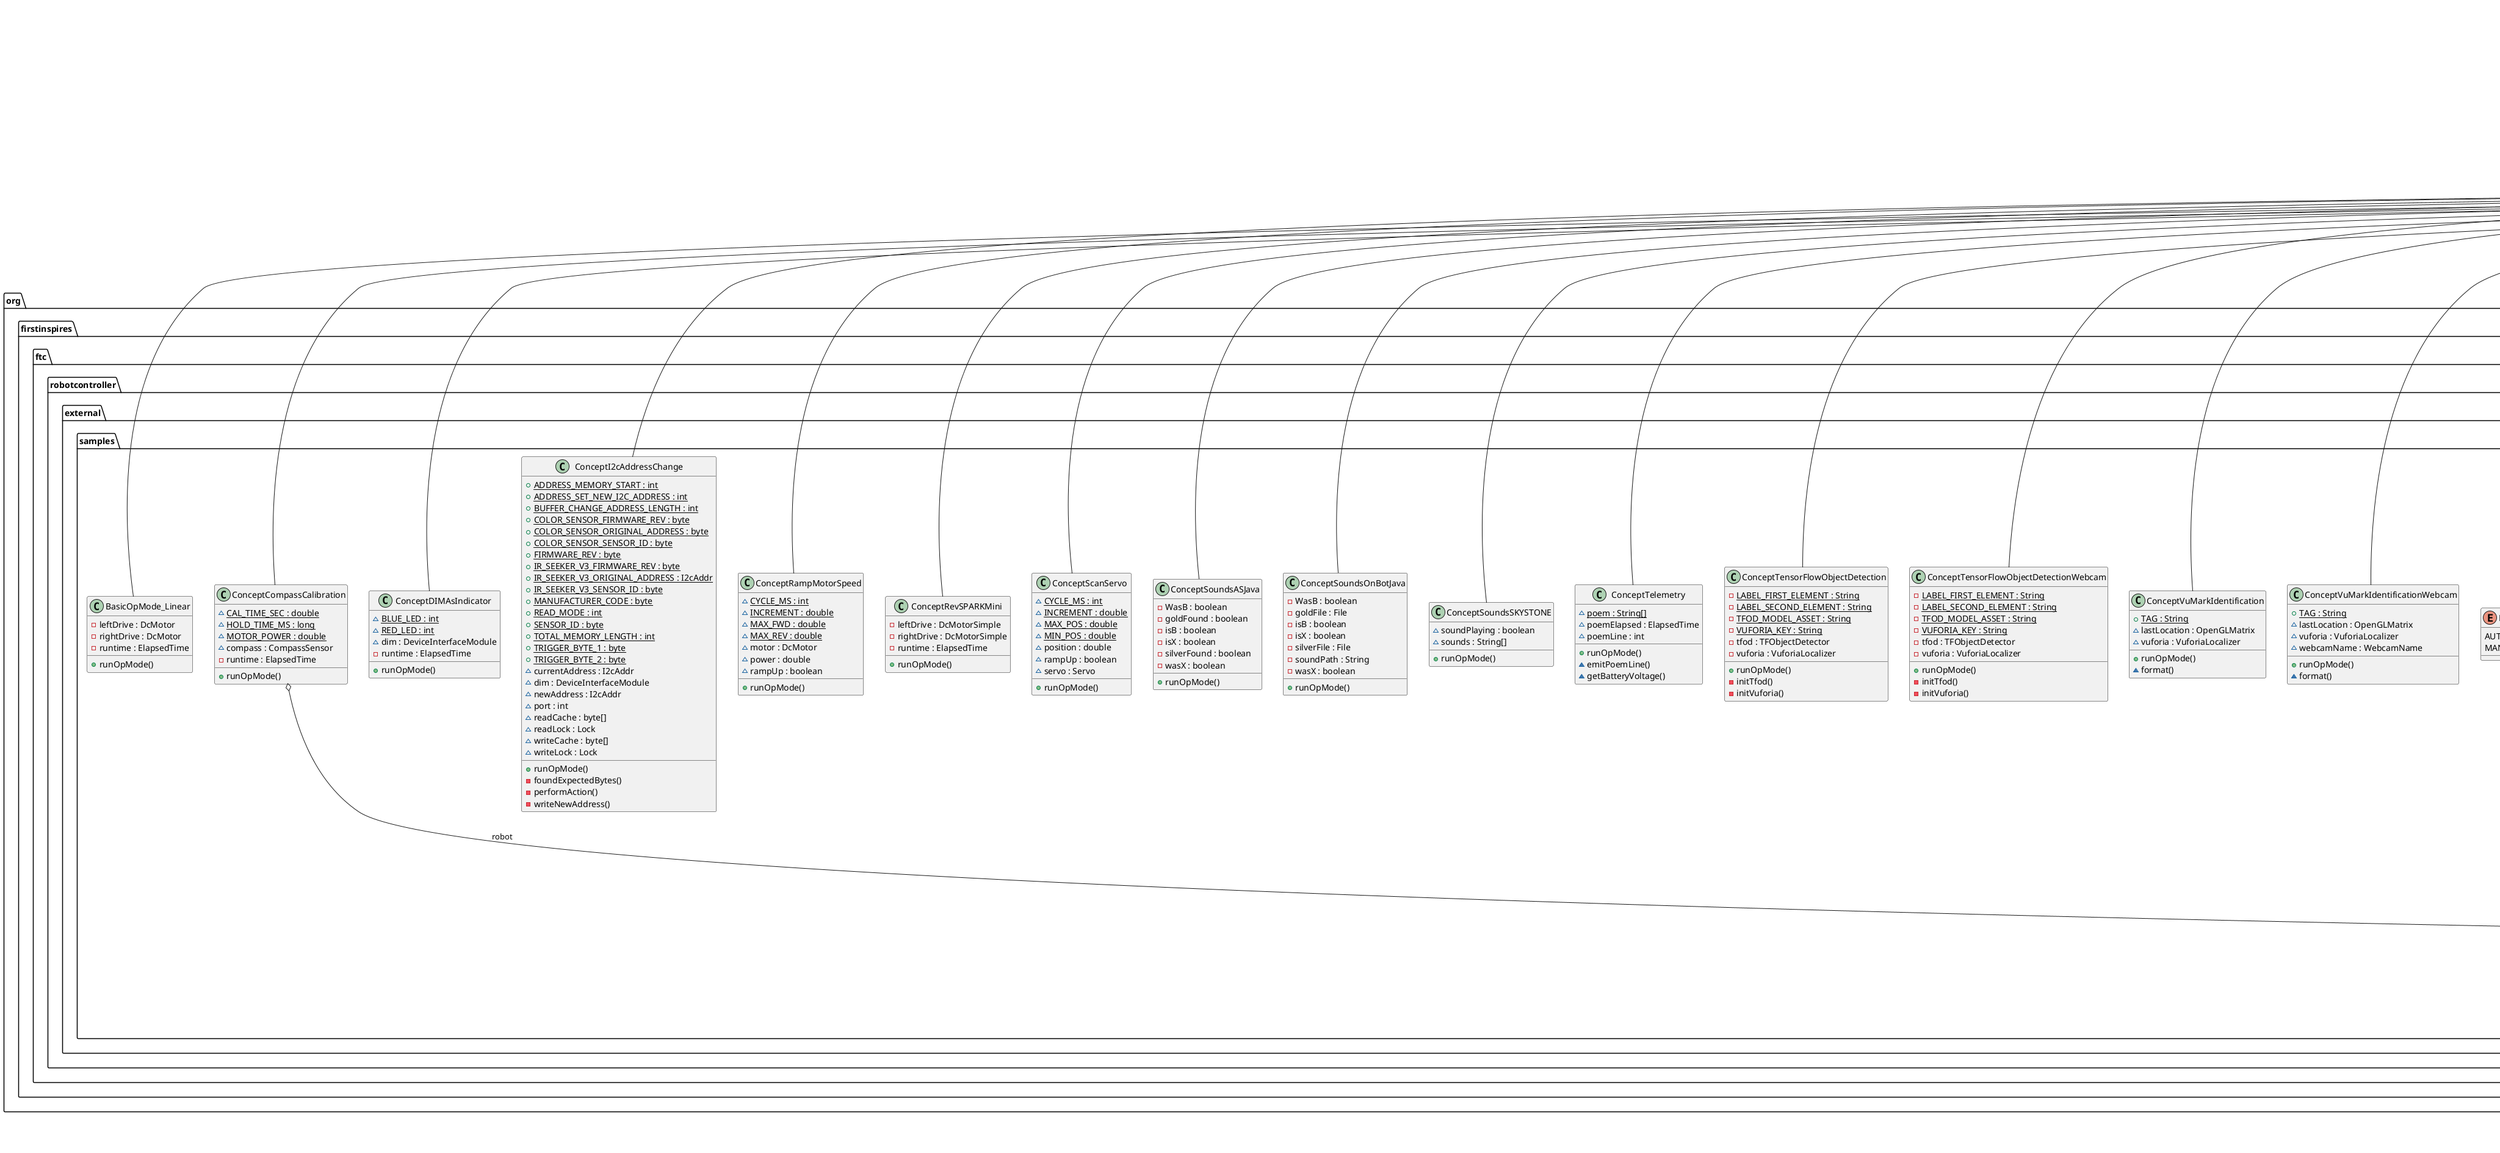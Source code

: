 @startuml

title __SAMPLES's Class Diagram__\n

  namespace org.firstinspires.ftc.robotcontroller.external.samples {
    class org.firstinspires.ftc.robotcontroller.external.samples.BasicOpMode_Iterative {
        - leftDrive : DcMotor
        - rightDrive : DcMotor
        - runtime : ElapsedTime
        + init()
        + init_loop()
        + loop()
        + start()
        + stop()
    }
  }
  

  namespace org.firstinspires.ftc.robotcontroller.external.samples {
    class org.firstinspires.ftc.robotcontroller.external.samples.BasicOpMode_Linear {
        - leftDrive : DcMotor
        - rightDrive : DcMotor
        - runtime : ElapsedTime
        + runOpMode()
    }
  }
  

  namespace org.firstinspires.ftc.robotcontroller.external.samples {
    class org.firstinspires.ftc.robotcontroller.external.samples.ConceptCompassCalibration {
        {static} ~ CAL_TIME_SEC : double
        {static} ~ HOLD_TIME_MS : long
        {static} ~ MOTOR_POWER : double
        ~ compass : CompassSensor
        - runtime : ElapsedTime
        + runOpMode()
    }
  }
  

  namespace org.firstinspires.ftc.robotcontroller.external.samples {
    class org.firstinspires.ftc.robotcontroller.external.samples.ConceptDIMAsIndicator {
        {static} ~ BLUE_LED : int
        {static} ~ RED_LED : int
        ~ dim : DeviceInterfaceModule
        - runtime : ElapsedTime
        + runOpMode()
    }
  }
  

  namespace org.firstinspires.ftc.robotcontroller.external.samples {
    class org.firstinspires.ftc.robotcontroller.external.samples.ConceptI2cAddressChange {
        {static} + ADDRESS_MEMORY_START : int
        {static} + ADDRESS_SET_NEW_I2C_ADDRESS : int
        {static} + BUFFER_CHANGE_ADDRESS_LENGTH : int
        {static} + COLOR_SENSOR_FIRMWARE_REV : byte
        {static} + COLOR_SENSOR_ORIGINAL_ADDRESS : byte
        {static} + COLOR_SENSOR_SENSOR_ID : byte
        {static} + FIRMWARE_REV : byte
        {static} + IR_SEEKER_V3_FIRMWARE_REV : byte
        {static} + IR_SEEKER_V3_ORIGINAL_ADDRESS : I2cAddr
        {static} + IR_SEEKER_V3_SENSOR_ID : byte
        {static} + MANUFACTURER_CODE : byte
        {static} + READ_MODE : int
        {static} + SENSOR_ID : byte
        {static} + TOTAL_MEMORY_LENGTH : int
        {static} + TRIGGER_BYTE_1 : byte
        {static} + TRIGGER_BYTE_2 : byte
        ~ currentAddress : I2cAddr
        ~ dim : DeviceInterfaceModule
        ~ newAddress : I2cAddr
        ~ port : int
        ~ readCache : byte[]
        ~ readLock : Lock
        ~ writeCache : byte[]
        ~ writeLock : Lock
        + runOpMode()
        - foundExpectedBytes()
        - performAction()
        - writeNewAddress()
    }
  }
  

  namespace org.firstinspires.ftc.robotcontroller.external.samples {
    class org.firstinspires.ftc.robotcontroller.external.samples.ConceptNullOp {
        - runtime : ElapsedTime
        + init()
        + init_loop()
        + loop()
        + start()
    }
  }
  

  namespace org.firstinspires.ftc.robotcontroller.external.samples {
    class org.firstinspires.ftc.robotcontroller.external.samples.ConceptRampMotorSpeed {
        {static} ~ CYCLE_MS : int
        {static} ~ INCREMENT : double
        {static} ~ MAX_FWD : double
        {static} ~ MAX_REV : double
        ~ motor : DcMotor
        ~ power : double
        ~ rampUp : boolean
        + runOpMode()
    }
  }
  

  namespace org.firstinspires.ftc.robotcontroller.external.samples {
    class org.firstinspires.ftc.robotcontroller.external.samples.ConceptRevSPARKMini {
        - leftDrive : DcMotorSimple
        - rightDrive : DcMotorSimple
        - runtime : ElapsedTime
        + runOpMode()
    }
  }
  

  namespace org.firstinspires.ftc.robotcontroller.external.samples {
    class org.firstinspires.ftc.robotcontroller.external.samples.ConceptScanServo {
        {static} ~ CYCLE_MS : int
        {static} ~ INCREMENT : double
        {static} ~ MAX_POS : double
        {static} ~ MIN_POS : double
        ~ position : double
        ~ rampUp : boolean
        ~ servo : Servo
        + runOpMode()
    }
  }
  

  namespace org.firstinspires.ftc.robotcontroller.external.samples {
    class org.firstinspires.ftc.robotcontroller.external.samples.ConceptSoundsASJava {
        - WasB : boolean
        - goldFound : boolean
        - isB : boolean
        - isX : boolean
        - silverFound : boolean
        - wasX : boolean
        + runOpMode()
    }
  }
  

  namespace org.firstinspires.ftc.robotcontroller.external.samples {
    class org.firstinspires.ftc.robotcontroller.external.samples.ConceptSoundsOnBotJava {
        - WasB : boolean
        - goldFile : File
        - isB : boolean
        - isX : boolean
        - silverFile : File
        - soundPath : String
        - wasX : boolean
        + runOpMode()
    }
  }
  

  namespace org.firstinspires.ftc.robotcontroller.external.samples {
    class org.firstinspires.ftc.robotcontroller.external.samples.ConceptSoundsSKYSTONE {
        ~ soundPlaying : boolean
        ~ sounds : String[]
        + runOpMode()
    }
  }
  

  namespace org.firstinspires.ftc.robotcontroller.external.samples {
    class org.firstinspires.ftc.robotcontroller.external.samples.ConceptTelemetry {
        {static} ~ poem : String[]
        ~ poemElapsed : ElapsedTime
        ~ poemLine : int
        + runOpMode()
        ~ emitPoemLine()
        ~ getBatteryVoltage()
    }
  }
  

  namespace org.firstinspires.ftc.robotcontroller.external.samples {
    class org.firstinspires.ftc.robotcontroller.external.samples.ConceptTensorFlowObjectDetection {
        {static} - LABEL_FIRST_ELEMENT : String
        {static} - LABEL_SECOND_ELEMENT : String
        {static} - TFOD_MODEL_ASSET : String
        {static} - VUFORIA_KEY : String
        - tfod : TFObjectDetector
        - vuforia : VuforiaLocalizer
        + runOpMode()
        - initTfod()
        - initVuforia()
    }
  }
  

  namespace org.firstinspires.ftc.robotcontroller.external.samples {
    class org.firstinspires.ftc.robotcontroller.external.samples.ConceptTensorFlowObjectDetectionWebcam {
        {static} - LABEL_FIRST_ELEMENT : String
        {static} - LABEL_SECOND_ELEMENT : String
        {static} - TFOD_MODEL_ASSET : String
        {static} - VUFORIA_KEY : String
        - tfod : TFObjectDetector
        - vuforia : VuforiaLocalizer
        + runOpMode()
        - initTfod()
        - initVuforia()
    }
  }
  

  namespace org.firstinspires.ftc.robotcontroller.external.samples {
    class org.firstinspires.ftc.robotcontroller.external.samples.ConceptVuMarkIdentification {
        {static} + TAG : String
        ~ lastLocation : OpenGLMatrix
        ~ vuforia : VuforiaLocalizer
        + runOpMode()
        ~ format()
    }
  }
  

  namespace org.firstinspires.ftc.robotcontroller.external.samples {
    class org.firstinspires.ftc.robotcontroller.external.samples.ConceptVuMarkIdentificationWebcam {
        {static} + TAG : String
        ~ lastLocation : OpenGLMatrix
        ~ vuforia : VuforiaLocalizer
        ~ webcamName : WebcamName
        + runOpMode()
        ~ format()
    }
  }
  

  namespace org.firstinspires.ftc.robotcontroller.external.samples {
    class org.firstinspires.ftc.robotcontroller.external.samples.ConceptVuforiaNavigation {
        {static} + TAG : String
        ~ lastLocation : OpenGLMatrix
        ~ vuforia : VuforiaLocalizer
        + runOpMode()
        ~ format()
    }
  }
  

  namespace org.firstinspires.ftc.robotcontroller.external.samples {
    class org.firstinspires.ftc.robotcontroller.external.samples.ConceptVuforiaNavigationWebcam {
        {static} + TAG : String
        ~ captureCounter : int
        ~ captureDirectory : File
        ~ lastLocation : OpenGLMatrix
        ~ vuforia : VuforiaLocalizer
        ~ webcamName : WebcamName
        + runOpMode()
        ~ captureFrameToFile()
        ~ format()
    }
  }
  

  namespace org.firstinspires.ftc.robotcontroller.external.samples {
    class org.firstinspires.ftc.robotcontroller.external.samples.ConceptVuforiaSkyStoneNavigation {
        {static} - CAMERA_CHOICE : CameraDirection
        {static} - PHONE_IS_PORTRAIT : boolean
        {static} - VUFORIA_KEY : String
        {static} - bridgeRotY : float
        {static} - bridgeRotZ : float
        {static} - bridgeX : float
        {static} - bridgeY : float
        {static} - bridgeZ : float
        {static} - halfField : float
        - lastLocation : OpenGLMatrix
        {static} - mmPerInch : float
        {static} - mmTargetHeight : float
        - phoneXRotate : float
        - phoneYRotate : float
        - phoneZRotate : float
        {static} - quadField : float
        {static} - stoneZ : float
        - targetVisible : boolean
        - vuforia : VuforiaLocalizer
        + runOpMode()
    }
  }
  

  namespace org.firstinspires.ftc.robotcontroller.external.samples {
    class org.firstinspires.ftc.robotcontroller.external.samples.ConceptVuforiaSkyStoneNavigationWebcam {
        ~ webcamName : WebcamName
        {static} - CAMERA_CHOICE : CameraDirection
        {static} - PHONE_IS_PORTRAIT : boolean
        {static} - VUFORIA_KEY : String
        {static} - bridgeRotY : float
        {static} - bridgeRotZ : float
        {static} - bridgeX : float
        {static} - bridgeY : float
        {static} - bridgeZ : float
        {static} - halfField : float
        - lastLocation : OpenGLMatrix
        {static} - mmPerInch : float
        {static} - mmTargetHeight : float
        - phoneXRotate : float
        - phoneYRotate : float
        - phoneZRotate : float
        {static} - quadField : float
        {static} - stoneZ : float
        - targetVisible : boolean
        - vuforia : VuforiaLocalizer
        + runOpMode()
    }
  }
  

  namespace org.firstinspires.ftc.robotcontroller.external.samples {
    class org.firstinspires.ftc.robotcontroller.external.samples.HardwarePushbot {
        {static} + ARM_DOWN_POWER : double
        {static} + ARM_UP_POWER : double
        {static} + MID_SERVO : double
        + leftArm : DcMotor
        + leftClaw : Servo
        + leftDrive : DcMotor
        + rightClaw : Servo
        + rightDrive : DcMotor
        ~ hwMap : HardwareMap
        - period : ElapsedTime
        + HardwarePushbot()
        + init()
    }
  }
  

  namespace org.firstinspires.ftc.robotcontroller.external.samples {
    class org.firstinspires.ftc.robotcontroller.external.samples.PushbotAutoDriveByEncoder_Linear {
        {static} ~ COUNTS_PER_INCH : double
        {static} ~ COUNTS_PER_MOTOR_REV : double
        {static} ~ DRIVE_GEAR_REDUCTION : double
        {static} ~ DRIVE_SPEED : double
        {static} ~ TURN_SPEED : double
        {static} ~ WHEEL_DIAMETER_INCHES : double
        - runtime : ElapsedTime
        + encoderDrive()
        + runOpMode()
    }
  }
  

  namespace org.firstinspires.ftc.robotcontroller.external.samples {
    class org.firstinspires.ftc.robotcontroller.external.samples.PushbotAutoDriveByGyro_Linear {
        {static} ~ COUNTS_PER_INCH : double
        {static} ~ COUNTS_PER_MOTOR_REV : double
        {static} ~ DRIVE_GEAR_REDUCTION : double
        {static} ~ DRIVE_SPEED : double
        {static} ~ HEADING_THRESHOLD : double
        {static} ~ P_DRIVE_COEFF : double
        {static} ~ P_TURN_COEFF : double
        {static} ~ TURN_SPEED : double
        {static} ~ WHEEL_DIAMETER_INCHES : double
        ~ gyro : ModernRoboticsI2cGyro
        + getError()
        + getSteer()
        + gyroDrive()
        + gyroHold()
        + gyroTurn()
        + runOpMode()
        ~ onHeading()
    }
  }
  

  namespace org.firstinspires.ftc.robotcontroller.external.samples {
    class org.firstinspires.ftc.robotcontroller.external.samples.PushbotAutoDriveByTime_Linear {
        {static} ~ FORWARD_SPEED : double
        {static} ~ TURN_SPEED : double
        - runtime : ElapsedTime
        + runOpMode()
    }
  }
  

  namespace org.firstinspires.ftc.robotcontroller.external.samples {
    class org.firstinspires.ftc.robotcontroller.external.samples.PushbotAutoDriveToLine_Linear {
        {static} ~ APPROACH_SPEED : double
        {static} ~ WHITE_THRESHOLD : double
        ~ lightSensor : LightSensor
        + runOpMode()
    }
  }
  

  namespace org.firstinspires.ftc.robotcontroller.external.samples {
    class org.firstinspires.ftc.robotcontroller.external.samples.PushbotTeleopPOV_Linear {
        ~ CLAW_SPEED : double
        ~ clawOffset : double
        + runOpMode()
    }
  }
  

  namespace org.firstinspires.ftc.robotcontroller.external.samples {
    class org.firstinspires.ftc.robotcontroller.external.samples.PushbotTeleopTank_Iterative {
        ~ CLAW_SPEED : double
        ~ clawOffset : double
        + init()
        + init_loop()
        + loop()
        + start()
        + stop()
    }
  }
  

  namespace org.firstinspires.ftc.robotcontroller.external.samples {
    class org.firstinspires.ftc.robotcontroller.external.samples.SampleRevBlinkinLedDriver {
        ~ blinkinLedDriver : RevBlinkinLedDriver
        ~ display : Item
        ~ gamepadRateLimit : Deadline
        ~ ledCycleDeadline : Deadline
        ~ pattern : BlinkinPattern
        ~ patternName : Item
        {static} - GAMEPAD_LOCKOUT : int
        {static} - LED_PERIOD : int
        + init()
        + loop()
        # displayPattern()
        # doAutoDisplay()
        # handleGamepad()
        # setDisplayKind()
    }
  }
  

  namespace org.firstinspires.ftc.robotcontroller.external.samples {
    enum DisplayKind {
      AUTO
      MANUAL
    }
  }
  

  namespace org.firstinspires.ftc.robotcontroller.external.samples {
    class org.firstinspires.ftc.robotcontroller.external.samples.SensorAdafruitRGB {
        {static} ~ LED_CHANNEL : int
        ~ cdim : DeviceInterfaceModule
        ~ sensorRGB : ColorSensor
        + runOpMode()
    }
  }
  

  namespace org.firstinspires.ftc.robotcontroller.external.samples {
    class org.firstinspires.ftc.robotcontroller.external.samples.SensorBNO055IMU {
        ~ angles : Orientation
        ~ gravity : Acceleration
        ~ imu : BNO055IMU
        + runOpMode()
        ~ composeTelemetry()
        ~ formatAngle()
        ~ formatDegrees()
    }
  }
  

  namespace org.firstinspires.ftc.robotcontroller.external.samples {
    class org.firstinspires.ftc.robotcontroller.external.samples.SensorBNO055IMUCalibration {
        ~ angles : Orientation
        ~ imu : BNO055IMU
        + runOpMode()
        ~ composeTelemetry()
        ~ formatAngle()
        ~ formatDegrees()
    }
  }
  

  namespace org.firstinspires.ftc.robotcontroller.external.samples {
    class org.firstinspires.ftc.robotcontroller.external.samples.SensorColor {
        ~ colorSensor : NormalizedColorSensor
        ~ relativeLayout : View
        + runOpMode()
        # runSample()
    }
  }
  

  namespace org.firstinspires.ftc.robotcontroller.external.samples {
    class org.firstinspires.ftc.robotcontroller.external.samples.SensorDIO {
        ~ BLUE_LED_CHANNEL : int
        ~ RED_LED_CHANNEL : int
        + runOpMode()
    }
  }
  

  namespace org.firstinspires.ftc.robotcontroller.external.samples {
    class org.firstinspires.ftc.robotcontroller.external.samples.SensorDigitalTouch {
        ~ digitalTouch : DigitalChannel
        + runOpMode()
    }
  }
  

  namespace org.firstinspires.ftc.robotcontroller.external.samples {
    class org.firstinspires.ftc.robotcontroller.external.samples.SensorKLNavxMicro {
        ~ gyro : IntegratingGyroscope
        ~ navxMicro : NavxMicroNavigationSensor
        ~ timer : ElapsedTime
        + runOpMode()
        ~ formatAngle()
        ~ formatDegrees()
        ~ formatRate()
    }
  }
  

  namespace org.firstinspires.ftc.robotcontroller.external.samples {
    class org.firstinspires.ftc.robotcontroller.external.samples.SensorMRColor {
        ~ colorSensor : ColorSensor
        + runOpMode()
    }
  }
  

  namespace org.firstinspires.ftc.robotcontroller.external.samples {
    class org.firstinspires.ftc.robotcontroller.external.samples.SensorMRCompass {
        ~ compass : ModernRoboticsI2cCompassSensor
        ~ timer : ElapsedTime
        + runOpMode()
        # doTelemetry()
    }
  }
  

  namespace org.firstinspires.ftc.robotcontroller.external.samples {
    class org.firstinspires.ftc.robotcontroller.external.samples.SensorMRGyro {
        ~ gyro : IntegratingGyroscope
        ~ modernRoboticsI2cGyro : ModernRoboticsI2cGyro
        ~ timer : ElapsedTime
        + runOpMode()
        ~ formatFloat()
        ~ formatRate()
        ~ formatRaw()
    }
  }
  

  namespace org.firstinspires.ftc.robotcontroller.external.samples {
    class org.firstinspires.ftc.robotcontroller.external.samples.SensorMRIrSeeker {
        + runOpMode()
    }
  }
  

  namespace org.firstinspires.ftc.robotcontroller.external.samples {
    class org.firstinspires.ftc.robotcontroller.external.samples.SensorMROpticalDistance {
        ~ odsSensor : OpticalDistanceSensor
        + runOpMode()
    }
  }
  

  namespace org.firstinspires.ftc.robotcontroller.external.samples {
    class org.firstinspires.ftc.robotcontroller.external.samples.SensorMRRangeSensor {
        ~ rangeSensor : ModernRoboticsI2cRangeSensor
        + runOpMode()
    }
  }
  

  namespace org.firstinspires.ftc.robotcontroller.external.samples {
    class org.firstinspires.ftc.robotcontroller.external.samples.SensorREV2mDistance {
        - sensorRange : DistanceSensor
        + runOpMode()
    }
  }
  

  namespace org.firstinspires.ftc.robotcontroller.external.samples {
    class org.firstinspires.ftc.robotcontroller.external.samples.SensorREVColorDistance {
        ~ sensorColor : ColorSensor
        ~ sensorDistance : DistanceSensor
        + runOpMode()
    }
  }
  

  org.firstinspires.ftc.robotcontroller.external.samples.BasicOpMode_Iterative -up-|> com.qualcomm.robotcore.eventloop.opmode.OpMode
  org.firstinspires.ftc.robotcontroller.external.samples.BasicOpMode_Linear -up-|> com.qualcomm.robotcore.eventloop.opmode.LinearOpMode
  org.firstinspires.ftc.robotcontroller.external.samples.ConceptCompassCalibration -up-|> com.qualcomm.robotcore.eventloop.opmode.LinearOpMode
  org.firstinspires.ftc.robotcontroller.external.samples.ConceptCompassCalibration o-- org.firstinspires.ftc.robotcontroller.external.samples.HardwarePushbot : robot
  org.firstinspires.ftc.robotcontroller.external.samples.ConceptDIMAsIndicator -up-|> com.qualcomm.robotcore.eventloop.opmode.LinearOpMode
  org.firstinspires.ftc.robotcontroller.external.samples.ConceptI2cAddressChange -up-|> com.qualcomm.robotcore.eventloop.opmode.LinearOpMode
  org.firstinspires.ftc.robotcontroller.external.samples.ConceptNullOp -up-|> com.qualcomm.robotcore.eventloop.opmode.OpMode
  org.firstinspires.ftc.robotcontroller.external.samples.ConceptRampMotorSpeed -up-|> com.qualcomm.robotcore.eventloop.opmode.LinearOpMode
  org.firstinspires.ftc.robotcontroller.external.samples.ConceptRevSPARKMini -up-|> com.qualcomm.robotcore.eventloop.opmode.LinearOpMode
  org.firstinspires.ftc.robotcontroller.external.samples.ConceptScanServo -up-|> com.qualcomm.robotcore.eventloop.opmode.LinearOpMode
  org.firstinspires.ftc.robotcontroller.external.samples.ConceptSoundsASJava -up-|> com.qualcomm.robotcore.eventloop.opmode.LinearOpMode
  org.firstinspires.ftc.robotcontroller.external.samples.ConceptSoundsOnBotJava -up-|> com.qualcomm.robotcore.eventloop.opmode.LinearOpMode
  org.firstinspires.ftc.robotcontroller.external.samples.ConceptSoundsSKYSTONE -up-|> com.qualcomm.robotcore.eventloop.opmode.LinearOpMode
  org.firstinspires.ftc.robotcontroller.external.samples.ConceptTelemetry -up-|> com.qualcomm.robotcore.eventloop.opmode.LinearOpMode
  org.firstinspires.ftc.robotcontroller.external.samples.ConceptTensorFlowObjectDetection -up-|> com.qualcomm.robotcore.eventloop.opmode.LinearOpMode
  org.firstinspires.ftc.robotcontroller.external.samples.ConceptTensorFlowObjectDetectionWebcam -up-|> com.qualcomm.robotcore.eventloop.opmode.LinearOpMode
  org.firstinspires.ftc.robotcontroller.external.samples.ConceptVuMarkIdentification -up-|> com.qualcomm.robotcore.eventloop.opmode.LinearOpMode
  org.firstinspires.ftc.robotcontroller.external.samples.ConceptVuMarkIdentificationWebcam -up-|> com.qualcomm.robotcore.eventloop.opmode.LinearOpMode
  org.firstinspires.ftc.robotcontroller.external.samples.ConceptVuforiaNavigation -up-|> com.qualcomm.robotcore.eventloop.opmode.LinearOpMode
  org.firstinspires.ftc.robotcontroller.external.samples.ConceptVuforiaNavigationWebcam -up-|> com.qualcomm.robotcore.eventloop.opmode.LinearOpMode
  org.firstinspires.ftc.robotcontroller.external.samples.ConceptVuforiaSkyStoneNavigation -up-|> com.qualcomm.robotcore.eventloop.opmode.LinearOpMode
  org.firstinspires.ftc.robotcontroller.external.samples.ConceptVuforiaSkyStoneNavigationWebcam -up-|> com.qualcomm.robotcore.eventloop.opmode.LinearOpMode
  org.firstinspires.ftc.robotcontroller.external.samples.PushbotAutoDriveByEncoder_Linear -up-|> com.qualcomm.robotcore.eventloop.opmode.LinearOpMode
  org.firstinspires.ftc.robotcontroller.external.samples.PushbotAutoDriveByEncoder_Linear o-- org.firstinspires.ftc.robotcontroller.external.samples.HardwarePushbot : robot
  org.firstinspires.ftc.robotcontroller.external.samples.PushbotAutoDriveByGyro_Linear -up-|> com.qualcomm.robotcore.eventloop.opmode.LinearOpMode
  org.firstinspires.ftc.robotcontroller.external.samples.PushbotAutoDriveByGyro_Linear o-- org.firstinspires.ftc.robotcontroller.external.samples.HardwarePushbot : robot
  org.firstinspires.ftc.robotcontroller.external.samples.PushbotAutoDriveByTime_Linear -up-|> com.qualcomm.robotcore.eventloop.opmode.LinearOpMode
  org.firstinspires.ftc.robotcontroller.external.samples.PushbotAutoDriveByTime_Linear o-- org.firstinspires.ftc.robotcontroller.external.samples.HardwarePushbot : robot
  org.firstinspires.ftc.robotcontroller.external.samples.PushbotAutoDriveToLine_Linear -up-|> com.qualcomm.robotcore.eventloop.opmode.LinearOpMode
  org.firstinspires.ftc.robotcontroller.external.samples.PushbotAutoDriveToLine_Linear o-- org.firstinspires.ftc.robotcontroller.external.samples.HardwarePushbot : robot
  org.firstinspires.ftc.robotcontroller.external.samples.PushbotTeleopPOV_Linear -up-|> com.qualcomm.robotcore.eventloop.opmode.LinearOpMode
  org.firstinspires.ftc.robotcontroller.external.samples.PushbotTeleopPOV_Linear o-- org.firstinspires.ftc.robotcontroller.external.samples.HardwarePushbot : robot
  org.firstinspires.ftc.robotcontroller.external.samples.PushbotTeleopTank_Iterative -up-|> com.qualcomm.robotcore.eventloop.opmode.OpMode
  org.firstinspires.ftc.robotcontroller.external.samples.PushbotTeleopTank_Iterative o-- org.firstinspires.ftc.robotcontroller.external.samples.HardwarePushbot : robot
  org.firstinspires.ftc.robotcontroller.external.samples.SampleRevBlinkinLedDriver -up-|> com.qualcomm.robotcore.eventloop.opmode.OpMode
  org.firstinspires.ftc.robotcontroller.external.samples.SampleRevBlinkinLedDriver o-- org.firstinspires.ftc.robotcontroller.external.samples.SampleRevBlinkinLedDriver.DisplayKind : displayKind
  org.firstinspires.ftc.robotcontroller.external.samples.SampleRevBlinkinLedDriver +-down- org.firstinspires.ftc.robotcontroller.external.samples.SampleRevBlinkinLedDriver.DisplayKind
  org.firstinspires.ftc.robotcontroller.external.samples.SensorAdafruitRGB -up-|> com.qualcomm.robotcore.eventloop.opmode.LinearOpMode
  org.firstinspires.ftc.robotcontroller.external.samples.SensorBNO055IMU -up-|> com.qualcomm.robotcore.eventloop.opmode.LinearOpMode
  org.firstinspires.ftc.robotcontroller.external.samples.SensorBNO055IMUCalibration -up-|> com.qualcomm.robotcore.eventloop.opmode.LinearOpMode
  org.firstinspires.ftc.robotcontroller.external.samples.SensorColor -up-|> com.qualcomm.robotcore.eventloop.opmode.LinearOpMode
  org.firstinspires.ftc.robotcontroller.external.samples.SensorDIO -up-|> com.qualcomm.robotcore.eventloop.opmode.LinearOpMode
  org.firstinspires.ftc.robotcontroller.external.samples.SensorDigitalTouch -up-|> com.qualcomm.robotcore.eventloop.opmode.LinearOpMode
  org.firstinspires.ftc.robotcontroller.external.samples.SensorKLNavxMicro -up-|> com.qualcomm.robotcore.eventloop.opmode.LinearOpMode
  org.firstinspires.ftc.robotcontroller.external.samples.SensorMRColor -up-|> com.qualcomm.robotcore.eventloop.opmode.LinearOpMode
  org.firstinspires.ftc.robotcontroller.external.samples.SensorMRCompass -up-|> com.qualcomm.robotcore.eventloop.opmode.LinearOpMode
  org.firstinspires.ftc.robotcontroller.external.samples.SensorMRGyro -up-|> com.qualcomm.robotcore.eventloop.opmode.LinearOpMode
  org.firstinspires.ftc.robotcontroller.external.samples.SensorMRIrSeeker -up-|> com.qualcomm.robotcore.eventloop.opmode.LinearOpMode
  org.firstinspires.ftc.robotcontroller.external.samples.SensorMROpticalDistance -up-|> com.qualcomm.robotcore.eventloop.opmode.LinearOpMode
  org.firstinspires.ftc.robotcontroller.external.samples.SensorMRRangeSensor -up-|> com.qualcomm.robotcore.eventloop.opmode.LinearOpMode
  org.firstinspires.ftc.robotcontroller.external.samples.SensorREV2mDistance -up-|> com.qualcomm.robotcore.eventloop.opmode.LinearOpMode
  org.firstinspires.ftc.robotcontroller.external.samples.SensorREVColorDistance -up-|> com.qualcomm.robotcore.eventloop.opmode.LinearOpMode


right footer


PlantUML diagram generated by SketchIt! (https://bitbucket.org/pmesmeur/sketch.it)
For more information about this tool, please contact philippe.mesmeur@gmail.com
endfooter

@enduml
